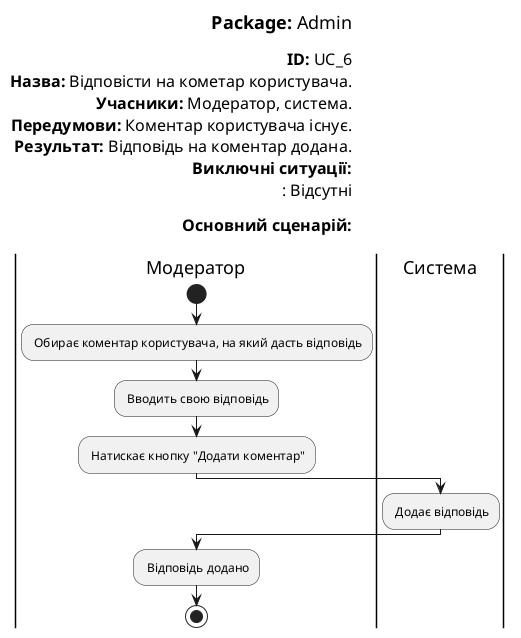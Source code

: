 @startuml
skinparam ArchimateBackgroundColor #ffffff
skinparam	shadowing false
skinparam Note {
	BackgroundColor #f85658
	FontColor #ffffff
}

left header
<font color=000 size=18><b>Package:</b> Admin

<font color=000 size=16><b>ID:</b> UC_6
<font color=000 size=16><b>Назва:</b> Відповісти на кометар користувача.
<font color=000 size=16><b>Учасники:</b> Модератор, система.
<font color=000 size=16><b>Передумови:</b> Коментар користувача існує.
<font color=000 size=16><b>Результат:</b> Відповідь на коментар додана.
<font color=000 size=16><b>Виключні ситуації:</b>
<font color=000 size=16> : Відсутні

<font color=000 size=16><b>Основний сценарій:</b>

end header

|Модератор|
start
: Обирає коментар користувача, на який дасть відповідь;

: Вводить свою відповідь;

: Натискає кнопку "Додати коментар";

|Система|

: Додає відповідь;


|Модератор|

: Відповідь додано;

stop;


@enduml
